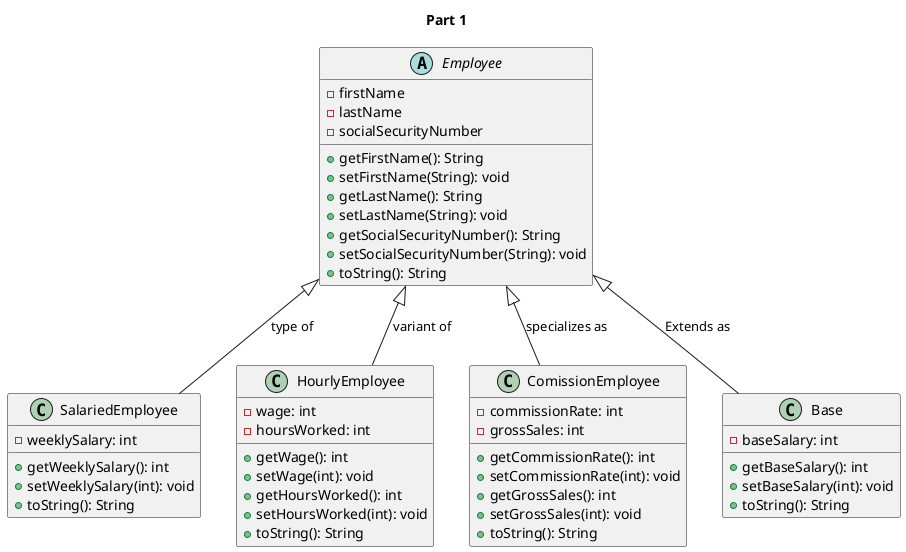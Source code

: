 @startuml
'https://plantuml.com/class-diagram

title Part 1

abstract class Employee {
    -firstName
    -lastName
    -socialSecurityNumber
    +getFirstName(): String
    + setFirstName(String): void
    + getLastName(): String
    + setLastName(String): void
    + getSocialSecurityNumber(): String
    + setSocialSecurityNumber(String): void
    + toString(): String
}
class SalariedEmployee {
    - weeklySalary: int
    + getWeeklySalary(): int
    + setWeeklySalary(int): void
    + toString(): String

}
class HourlyEmployee {
    - wage: int
    - hoursWorked: int
    + getWage(): int
    + setWage(int): void
    + getHoursWorked(): int
    + setHoursWorked(int): void
    + toString(): String
}
class ComissionEmployee{
    - commissionRate: int
    - grossSales: int
    + getCommissionRate(): int
    + setCommissionRate(int): void
    + getGrossSales(): int
    + setGrossSales(int): void
    + toString(): String
}
class Base {
    - baseSalary: int
    + getBaseSalary(): int
    + setBaseSalary(int): void
    + toString(): String
}

Employee <|-- SalariedEmployee: type of
Employee <|-- HourlyEmployee: variant of
Employee <|-- ComissionEmployee: specializes as
Employee <|-- Base: Extends as

@enduml